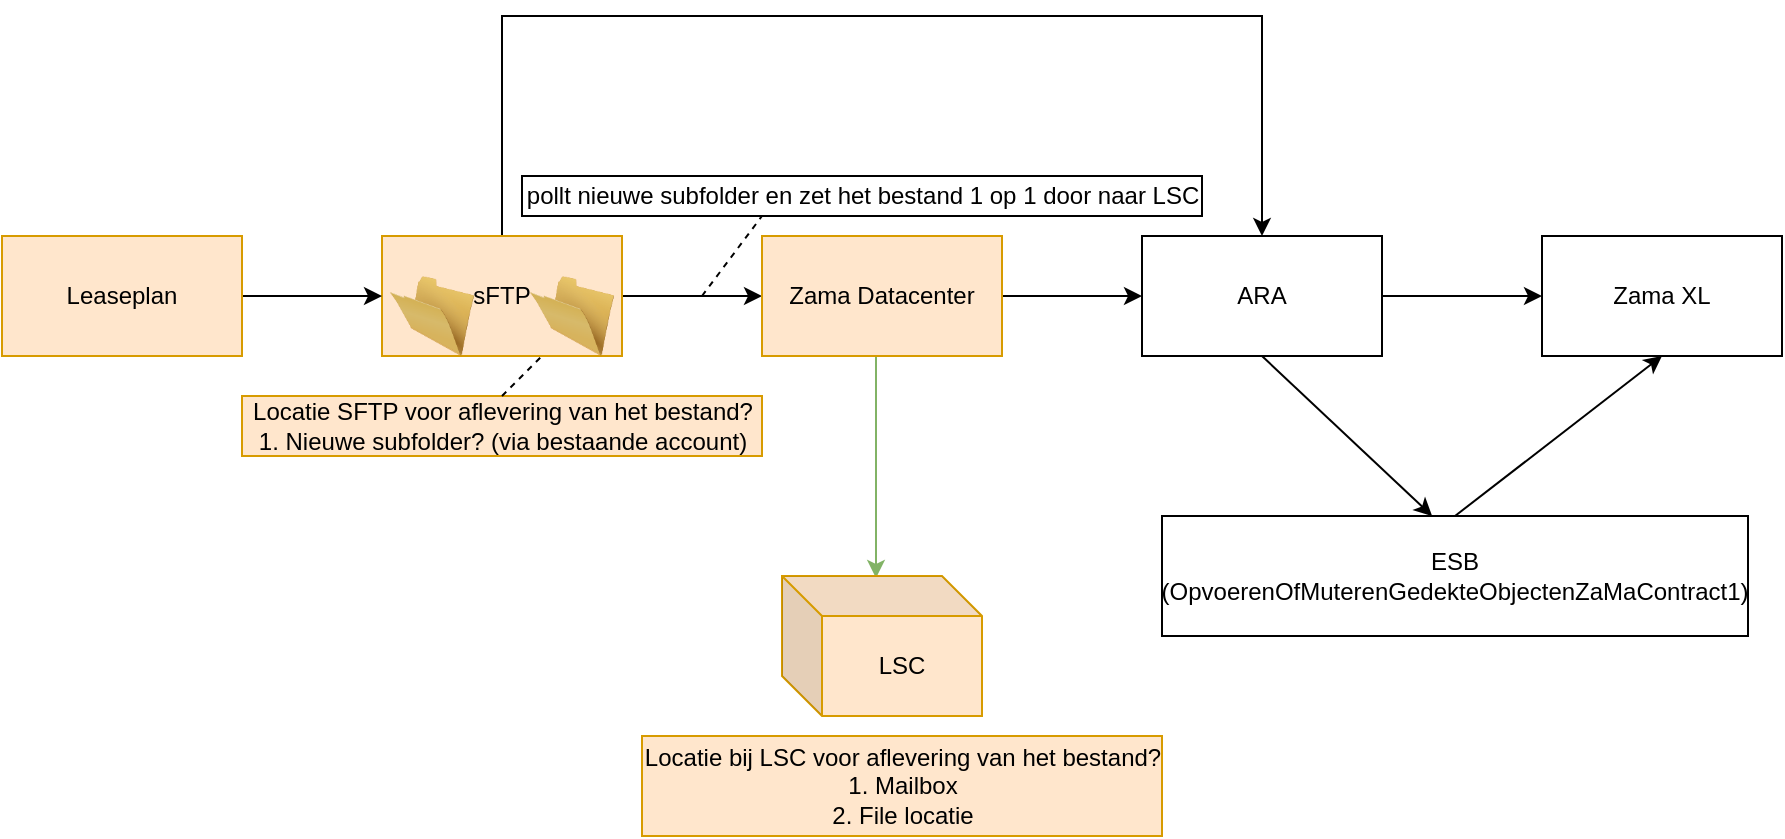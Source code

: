 <mxfile version="13.2.4" type="github"><diagram id="FUWJoa8D20P1YyhBTrIF" name="Page-1"><mxGraphModel dx="2377" dy="837" grid="1" gridSize="10" guides="1" tooltips="1" connect="1" arrows="1" fold="1" page="1" pageScale="1" pageWidth="827" pageHeight="1169" math="0" shadow="0"><root><mxCell id="0"/><mxCell id="1" parent="0"/><mxCell id="rvO8gh_09XUR0wLOojwe-1" value="sFTP" style="rounded=0;whiteSpace=wrap;html=1;" vertex="1" parent="1"><mxGeometry x="180" y="220" width="120" height="60" as="geometry"/></mxCell><mxCell id="rvO8gh_09XUR0wLOojwe-13" style="edgeStyle=orthogonalEdgeStyle;rounded=0;orthogonalLoop=1;jettySize=auto;html=1;exitX=0.5;exitY=0;exitDx=0;exitDy=0;entryX=0.5;entryY=0;entryDx=0;entryDy=0;" edge="1" parent="1" source="rvO8gh_09XUR0wLOojwe-3" target="rvO8gh_09XUR0wLOojwe-5"><mxGeometry relative="1" as="geometry"><Array as="points"><mxPoint x="240" y="110"/><mxPoint x="620" y="110"/></Array></mxGeometry></mxCell><mxCell id="rvO8gh_09XUR0wLOojwe-14" style="edgeStyle=orthogonalEdgeStyle;rounded=0;orthogonalLoop=1;jettySize=auto;html=1;exitX=1;exitY=0.5;exitDx=0;exitDy=0;" edge="1" parent="1" source="rvO8gh_09XUR0wLOojwe-3" target="rvO8gh_09XUR0wLOojwe-4"><mxGeometry relative="1" as="geometry"/></mxCell><mxCell id="rvO8gh_09XUR0wLOojwe-3" value="sFTP" style="rounded=0;whiteSpace=wrap;html=1;fillColor=#ffe6cc;strokeColor=#d79b00;" vertex="1" parent="1"><mxGeometry x="180" y="220" width="120" height="60" as="geometry"/></mxCell><mxCell id="rvO8gh_09XUR0wLOojwe-11" style="edgeStyle=orthogonalEdgeStyle;rounded=0;orthogonalLoop=1;jettySize=auto;html=1;exitX=0.5;exitY=1;exitDx=0;exitDy=0;entryX=0.47;entryY=0.014;entryDx=0;entryDy=0;entryPerimeter=0;fillColor=#d5e8d4;strokeColor=#82b366;" edge="1" parent="1" source="rvO8gh_09XUR0wLOojwe-4" target="rvO8gh_09XUR0wLOojwe-7"><mxGeometry relative="1" as="geometry"><Array as="points"><mxPoint x="427" y="280"/></Array></mxGeometry></mxCell><mxCell id="rvO8gh_09XUR0wLOojwe-15" style="edgeStyle=orthogonalEdgeStyle;rounded=0;orthogonalLoop=1;jettySize=auto;html=1;exitX=1;exitY=0.5;exitDx=0;exitDy=0;entryX=0;entryY=0.5;entryDx=0;entryDy=0;" edge="1" parent="1" source="rvO8gh_09XUR0wLOojwe-4" target="rvO8gh_09XUR0wLOojwe-5"><mxGeometry relative="1" as="geometry"/></mxCell><mxCell id="rvO8gh_09XUR0wLOojwe-4" value="Zama Datacenter" style="rounded=0;whiteSpace=wrap;html=1;fillColor=#ffe6cc;strokeColor=#d79b00;" vertex="1" parent="1"><mxGeometry x="370" y="220" width="120" height="60" as="geometry"/></mxCell><mxCell id="rvO8gh_09XUR0wLOojwe-16" style="edgeStyle=orthogonalEdgeStyle;rounded=0;orthogonalLoop=1;jettySize=auto;html=1;exitX=1;exitY=0.5;exitDx=0;exitDy=0;entryX=0;entryY=0.5;entryDx=0;entryDy=0;" edge="1" parent="1" source="rvO8gh_09XUR0wLOojwe-5" target="rvO8gh_09XUR0wLOojwe-6"><mxGeometry relative="1" as="geometry"/></mxCell><mxCell id="rvO8gh_09XUR0wLOojwe-5" value="ARA" style="rounded=0;whiteSpace=wrap;html=1;" vertex="1" parent="1"><mxGeometry x="560" y="220" width="120" height="60" as="geometry"/></mxCell><mxCell id="rvO8gh_09XUR0wLOojwe-6" value="Zama XL" style="rounded=0;whiteSpace=wrap;html=1;" vertex="1" parent="1"><mxGeometry x="760" y="220" width="120" height="60" as="geometry"/></mxCell><mxCell id="rvO8gh_09XUR0wLOojwe-7" value="LSC" style="shape=cube;whiteSpace=wrap;html=1;boundedLbl=1;backgroundOutline=1;darkOpacity=0.05;darkOpacity2=0.1;fillColor=#ffe6cc;strokeColor=#d79b00;" vertex="1" parent="1"><mxGeometry x="380" y="390" width="100" height="70" as="geometry"/></mxCell><mxCell id="rvO8gh_09XUR0wLOojwe-9" value="Locatie bij LSC voor aflevering van het bestand?&lt;br&gt;&lt;div&gt;1. Mailbox&lt;br&gt;2. File locatie&lt;br&gt;&lt;/div&gt;" style="text;html=1;align=center;verticalAlign=middle;resizable=0;points=[];autosize=1;fillColor=#ffe6cc;strokeColor=#d79b00;" vertex="1" parent="1"><mxGeometry x="310" y="470" width="260" height="50" as="geometry"/></mxCell><mxCell id="rvO8gh_09XUR0wLOojwe-19" value="Locatie SFTP voor aflevering van het bestand?&lt;br&gt;&lt;div&gt;1. Nieuwe subfolder? (via bestaande account)&lt;br&gt;&lt;/div&gt;" style="text;html=1;align=center;verticalAlign=middle;resizable=0;points=[];autosize=1;fillColor=#ffe6cc;strokeColor=#d79b00;" vertex="1" parent="1"><mxGeometry x="110" y="300" width="260" height="30" as="geometry"/></mxCell><mxCell id="rvO8gh_09XUR0wLOojwe-23" style="edgeStyle=orthogonalEdgeStyle;rounded=0;orthogonalLoop=1;jettySize=auto;html=1;exitX=1;exitY=0.5;exitDx=0;exitDy=0;entryX=0;entryY=0.5;entryDx=0;entryDy=0;" edge="1" parent="1" source="rvO8gh_09XUR0wLOojwe-21" target="rvO8gh_09XUR0wLOojwe-3"><mxGeometry relative="1" as="geometry"/></mxCell><mxCell id="rvO8gh_09XUR0wLOojwe-21" value="Leaseplan" style="rounded=0;whiteSpace=wrap;html=1;fillColor=#ffe6cc;strokeColor=#d79b00;" vertex="1" parent="1"><mxGeometry x="-10" y="220" width="120" height="60" as="geometry"/></mxCell><mxCell id="rvO8gh_09XUR0wLOojwe-24" value="" style="image;html=1;labelBackgroundColor=#ffffff;image=img/lib/clip_art/general/Empty_Folder_128x128.png" vertex="1" parent="1"><mxGeometry x="180" y="240" width="50" height="40" as="geometry"/></mxCell><mxCell id="rvO8gh_09XUR0wLOojwe-26" value="" style="image;html=1;labelBackgroundColor=#ffffff;image=img/lib/clip_art/general/Empty_Folder_128x128.png" vertex="1" parent="1"><mxGeometry x="250" y="240" width="50" height="40" as="geometry"/></mxCell><mxCell id="rvO8gh_09XUR0wLOojwe-29" value="" style="endArrow=classic;html=1;exitX=0.5;exitY=1;exitDx=0;exitDy=0;entryX=0.461;entryY=0;entryDx=0;entryDy=0;rounded=0;entryPerimeter=0;" edge="1" parent="1" source="rvO8gh_09XUR0wLOojwe-5" target="rvO8gh_09XUR0wLOojwe-30"><mxGeometry width="50" height="50" relative="1" as="geometry"><mxPoint x="630" y="370" as="sourcePoint"/><mxPoint x="680" y="320" as="targetPoint"/></mxGeometry></mxCell><mxCell id="rvO8gh_09XUR0wLOojwe-30" value="ESB (&lt;span&gt;OpvoerenOfMuterenGedekteObjectenZaMaContract1)&lt;/span&gt;" style="rounded=0;whiteSpace=wrap;html=1;" vertex="1" parent="1"><mxGeometry x="570" y="360" width="293" height="60" as="geometry"/></mxCell><mxCell id="rvO8gh_09XUR0wLOojwe-33" value="" style="endArrow=classic;html=1;exitX=0.5;exitY=0;exitDx=0;exitDy=0;entryX=0.5;entryY=1;entryDx=0;entryDy=0;" edge="1" parent="1" source="rvO8gh_09XUR0wLOojwe-30" target="rvO8gh_09XUR0wLOojwe-6"><mxGeometry width="50" height="50" relative="1" as="geometry"><mxPoint x="760" y="350" as="sourcePoint"/><mxPoint x="810" y="300" as="targetPoint"/></mxGeometry></mxCell><mxCell id="rvO8gh_09XUR0wLOojwe-34" value="pollt nieuwe subfolder en zet het bestand 1 op 1 door naar LSC" style="text;html=1;align=center;verticalAlign=middle;resizable=0;points=[];autosize=1;rounded=0;strokeColor=#000000;" vertex="1" parent="1"><mxGeometry x="250" y="190" width="340" height="20" as="geometry"/></mxCell><mxCell id="rvO8gh_09XUR0wLOojwe-38" value="" style="endArrow=none;dashed=1;html=1;" edge="1" parent="1"><mxGeometry width="50" height="50" relative="1" as="geometry"><mxPoint x="340" y="250" as="sourcePoint"/><mxPoint x="370" y="210" as="targetPoint"/></mxGeometry></mxCell><mxCell id="rvO8gh_09XUR0wLOojwe-39" value="" style="endArrow=none;dashed=1;html=1;" edge="1" parent="1"><mxGeometry width="50" height="50" relative="1" as="geometry"><mxPoint x="240" y="300" as="sourcePoint"/><mxPoint x="260" y="280" as="targetPoint"/></mxGeometry></mxCell></root></mxGraphModel></diagram></mxfile>